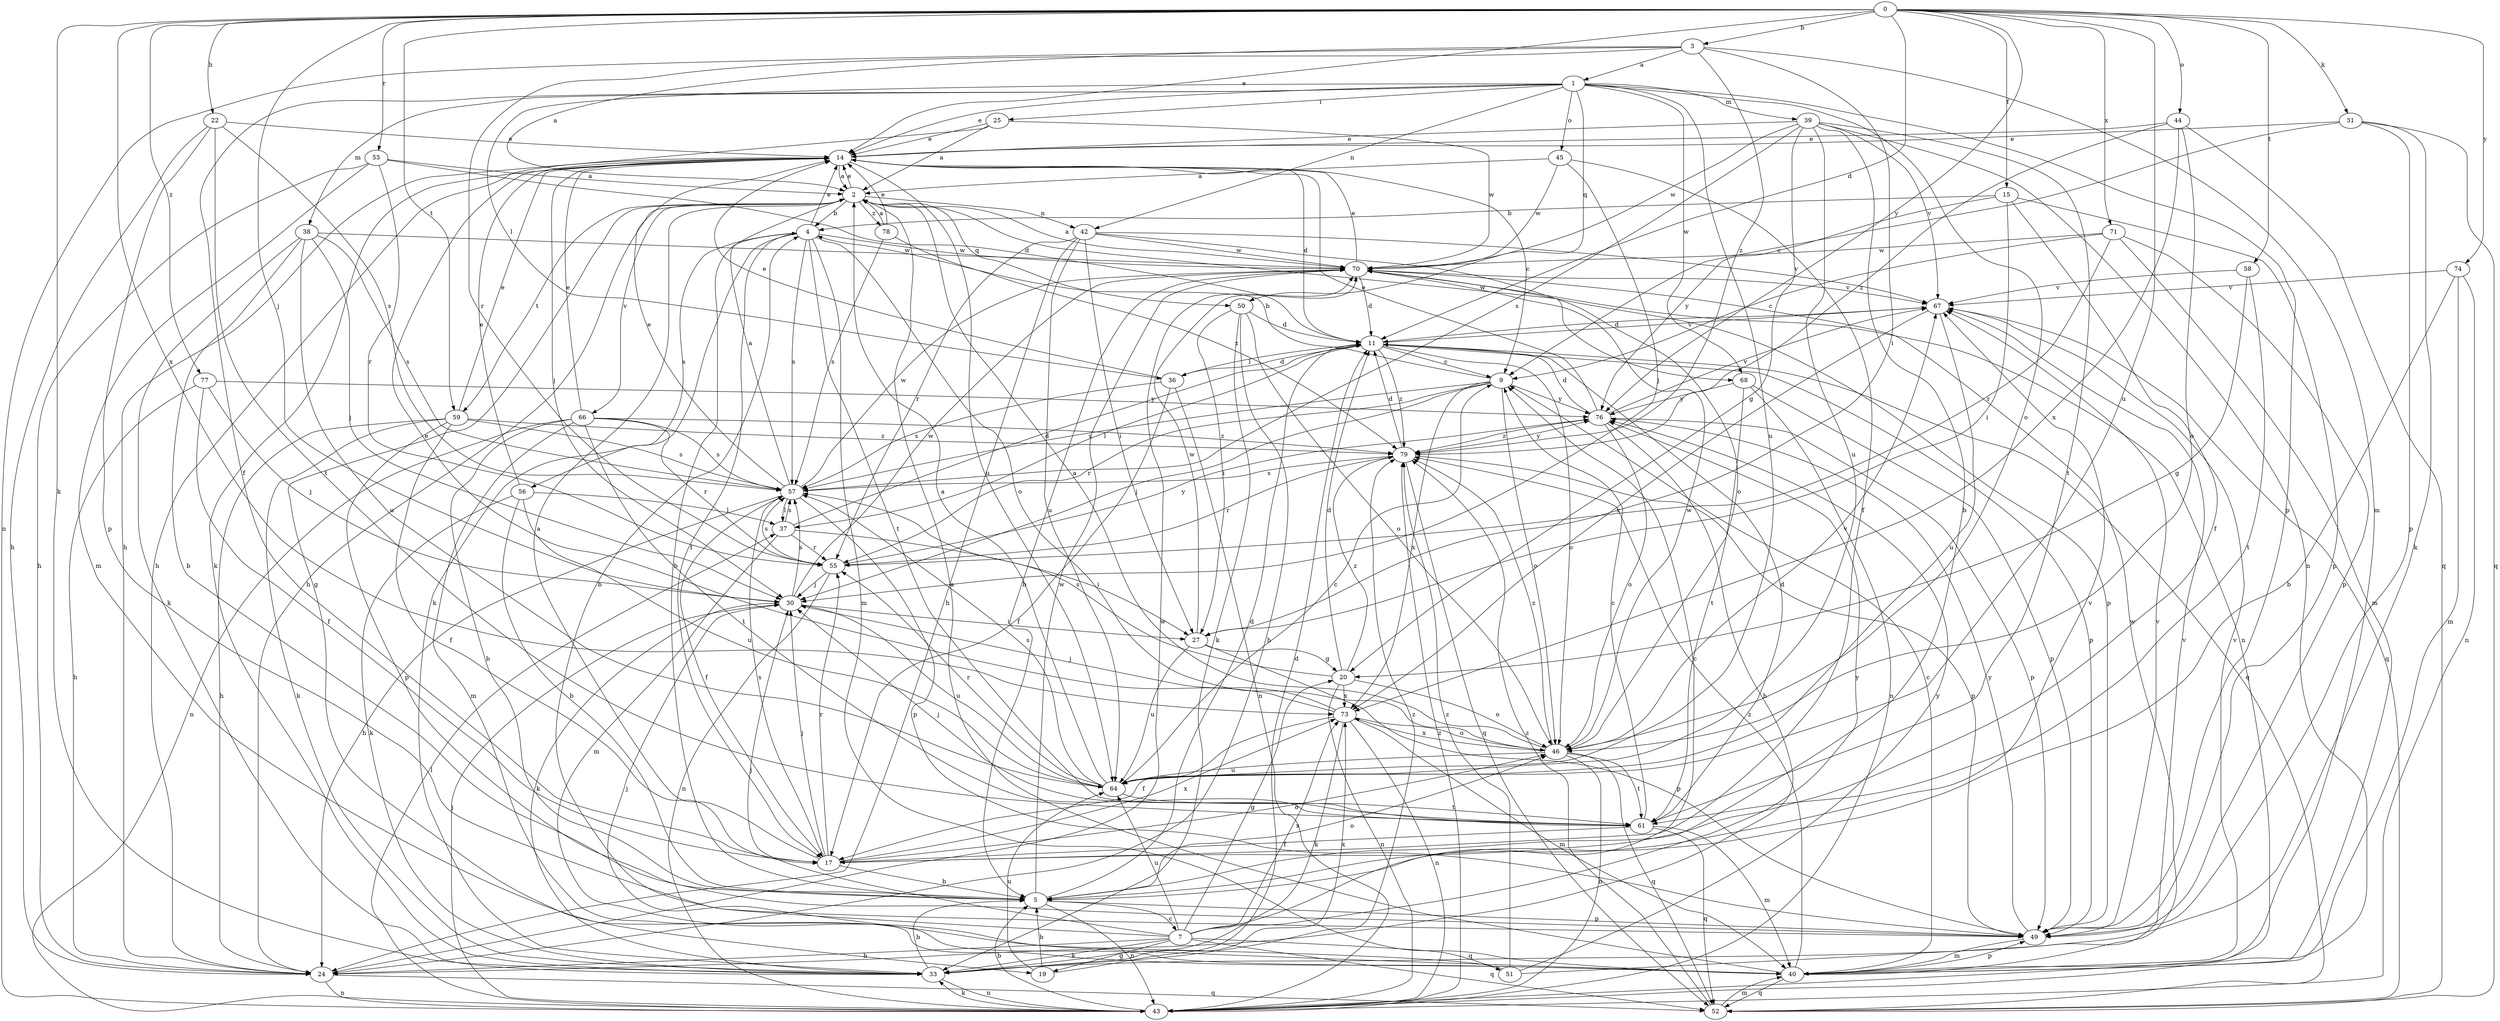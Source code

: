 strict digraph  {
0;
1;
2;
3;
4;
5;
7;
9;
11;
14;
15;
17;
19;
20;
22;
24;
25;
27;
30;
31;
33;
36;
37;
38;
39;
40;
42;
43;
44;
45;
46;
49;
50;
51;
52;
53;
55;
56;
57;
58;
59;
61;
64;
66;
67;
68;
70;
71;
73;
74;
76;
77;
78;
79;
0 -> 3  [label=b];
0 -> 11  [label=d];
0 -> 14  [label=e];
0 -> 15  [label=f];
0 -> 22  [label=h];
0 -> 30  [label=j];
0 -> 31  [label=k];
0 -> 33  [label=k];
0 -> 44  [label=o];
0 -> 53  [label=r];
0 -> 58  [label=t];
0 -> 59  [label=t];
0 -> 64  [label=u];
0 -> 71  [label=x];
0 -> 73  [label=x];
0 -> 74  [label=y];
0 -> 76  [label=y];
0 -> 77  [label=z];
1 -> 14  [label=e];
1 -> 17  [label=f];
1 -> 25  [label=i];
1 -> 36  [label=l];
1 -> 38  [label=m];
1 -> 39  [label=m];
1 -> 42  [label=n];
1 -> 45  [label=o];
1 -> 46  [label=o];
1 -> 49  [label=p];
1 -> 50  [label=q];
1 -> 64  [label=u];
1 -> 68  [label=w];
2 -> 4  [label=b];
2 -> 14  [label=e];
2 -> 19  [label=g];
2 -> 24  [label=h];
2 -> 42  [label=n];
2 -> 50  [label=q];
2 -> 59  [label=t];
2 -> 66  [label=v];
2 -> 68  [label=w];
2 -> 78  [label=z];
3 -> 1  [label=a];
3 -> 2  [label=a];
3 -> 27  [label=i];
3 -> 40  [label=m];
3 -> 43  [label=n];
3 -> 55  [label=r];
3 -> 79  [label=z];
4 -> 14  [label=e];
4 -> 17  [label=f];
4 -> 33  [label=k];
4 -> 40  [label=m];
4 -> 46  [label=o];
4 -> 56  [label=s];
4 -> 57  [label=s];
4 -> 61  [label=t];
4 -> 70  [label=w];
5 -> 4  [label=b];
5 -> 7  [label=c];
5 -> 11  [label=d];
5 -> 43  [label=n];
5 -> 46  [label=o];
5 -> 49  [label=p];
5 -> 67  [label=v];
5 -> 70  [label=w];
7 -> 4  [label=b];
7 -> 9  [label=c];
7 -> 19  [label=g];
7 -> 20  [label=g];
7 -> 24  [label=h];
7 -> 30  [label=j];
7 -> 33  [label=k];
7 -> 51  [label=q];
7 -> 52  [label=q];
7 -> 64  [label=u];
7 -> 73  [label=x];
7 -> 76  [label=y];
9 -> 4  [label=b];
9 -> 30  [label=j];
9 -> 46  [label=o];
9 -> 55  [label=r];
9 -> 57  [label=s];
9 -> 73  [label=x];
9 -> 76  [label=y];
11 -> 9  [label=c];
11 -> 36  [label=l];
11 -> 37  [label=l];
11 -> 46  [label=o];
11 -> 49  [label=p];
11 -> 52  [label=q];
11 -> 67  [label=v];
11 -> 79  [label=z];
14 -> 2  [label=a];
14 -> 9  [label=c];
14 -> 11  [label=d];
14 -> 24  [label=h];
14 -> 30  [label=j];
14 -> 33  [label=k];
14 -> 64  [label=u];
15 -> 4  [label=b];
15 -> 17  [label=f];
15 -> 27  [label=i];
15 -> 49  [label=p];
15 -> 76  [label=y];
17 -> 2  [label=a];
17 -> 5  [label=b];
17 -> 30  [label=j];
17 -> 46  [label=o];
17 -> 55  [label=r];
17 -> 57  [label=s];
17 -> 73  [label=x];
19 -> 5  [label=b];
19 -> 11  [label=d];
19 -> 64  [label=u];
20 -> 11  [label=d];
20 -> 43  [label=n];
20 -> 46  [label=o];
20 -> 57  [label=s];
20 -> 73  [label=x];
20 -> 79  [label=z];
22 -> 14  [label=e];
22 -> 24  [label=h];
22 -> 49  [label=p];
22 -> 57  [label=s];
22 -> 61  [label=t];
24 -> 43  [label=n];
24 -> 52  [label=q];
24 -> 70  [label=w];
25 -> 2  [label=a];
25 -> 14  [label=e];
25 -> 24  [label=h];
25 -> 70  [label=w];
27 -> 20  [label=g];
27 -> 49  [label=p];
27 -> 64  [label=u];
27 -> 70  [label=w];
30 -> 27  [label=i];
30 -> 33  [label=k];
30 -> 57  [label=s];
30 -> 64  [label=u];
30 -> 70  [label=w];
31 -> 9  [label=c];
31 -> 14  [label=e];
31 -> 33  [label=k];
31 -> 49  [label=p];
31 -> 52  [label=q];
33 -> 5  [label=b];
33 -> 43  [label=n];
33 -> 73  [label=x];
33 -> 79  [label=z];
36 -> 11  [label=d];
36 -> 14  [label=e];
36 -> 17  [label=f];
36 -> 43  [label=n];
36 -> 57  [label=s];
37 -> 11  [label=d];
37 -> 27  [label=i];
37 -> 40  [label=m];
37 -> 55  [label=r];
37 -> 57  [label=s];
38 -> 5  [label=b];
38 -> 30  [label=j];
38 -> 33  [label=k];
38 -> 57  [label=s];
38 -> 64  [label=u];
38 -> 70  [label=w];
39 -> 5  [label=b];
39 -> 14  [label=e];
39 -> 20  [label=g];
39 -> 43  [label=n];
39 -> 57  [label=s];
39 -> 61  [label=t];
39 -> 64  [label=u];
39 -> 67  [label=v];
39 -> 70  [label=w];
40 -> 2  [label=a];
40 -> 9  [label=c];
40 -> 49  [label=p];
40 -> 52  [label=q];
40 -> 67  [label=v];
40 -> 70  [label=w];
40 -> 79  [label=z];
42 -> 24  [label=h];
42 -> 27  [label=i];
42 -> 46  [label=o];
42 -> 55  [label=r];
42 -> 64  [label=u];
42 -> 67  [label=v];
42 -> 70  [label=w];
43 -> 5  [label=b];
43 -> 30  [label=j];
43 -> 33  [label=k];
43 -> 37  [label=l];
43 -> 79  [label=z];
44 -> 14  [label=e];
44 -> 46  [label=o];
44 -> 52  [label=q];
44 -> 73  [label=x];
44 -> 79  [label=z];
45 -> 2  [label=a];
45 -> 17  [label=f];
45 -> 30  [label=j];
45 -> 70  [label=w];
46 -> 2  [label=a];
46 -> 43  [label=n];
46 -> 52  [label=q];
46 -> 61  [label=t];
46 -> 64  [label=u];
46 -> 67  [label=v];
46 -> 70  [label=w];
46 -> 73  [label=x];
46 -> 79  [label=z];
49 -> 40  [label=m];
49 -> 67  [label=v];
49 -> 76  [label=y];
50 -> 11  [label=d];
50 -> 24  [label=h];
50 -> 27  [label=i];
50 -> 33  [label=k];
50 -> 46  [label=o];
51 -> 30  [label=j];
51 -> 67  [label=v];
51 -> 76  [label=y];
51 -> 79  [label=z];
52 -> 40  [label=m];
52 -> 79  [label=z];
53 -> 2  [label=a];
53 -> 11  [label=d];
53 -> 24  [label=h];
53 -> 40  [label=m];
53 -> 55  [label=r];
55 -> 30  [label=j];
55 -> 43  [label=n];
55 -> 57  [label=s];
55 -> 76  [label=y];
56 -> 5  [label=b];
56 -> 14  [label=e];
56 -> 33  [label=k];
56 -> 37  [label=l];
56 -> 64  [label=u];
57 -> 2  [label=a];
57 -> 14  [label=e];
57 -> 17  [label=f];
57 -> 24  [label=h];
57 -> 37  [label=l];
57 -> 49  [label=p];
57 -> 70  [label=w];
58 -> 20  [label=g];
58 -> 61  [label=t];
58 -> 67  [label=v];
59 -> 14  [label=e];
59 -> 17  [label=f];
59 -> 24  [label=h];
59 -> 33  [label=k];
59 -> 49  [label=p];
59 -> 57  [label=s];
59 -> 79  [label=z];
61 -> 9  [label=c];
61 -> 11  [label=d];
61 -> 17  [label=f];
61 -> 30  [label=j];
61 -> 40  [label=m];
61 -> 52  [label=q];
64 -> 2  [label=a];
64 -> 9  [label=c];
64 -> 55  [label=r];
64 -> 57  [label=s];
64 -> 61  [label=t];
66 -> 5  [label=b];
66 -> 14  [label=e];
66 -> 40  [label=m];
66 -> 43  [label=n];
66 -> 55  [label=r];
66 -> 57  [label=s];
66 -> 61  [label=t];
66 -> 79  [label=z];
67 -> 11  [label=d];
67 -> 52  [label=q];
67 -> 64  [label=u];
67 -> 73  [label=x];
68 -> 43  [label=n];
68 -> 49  [label=p];
68 -> 61  [label=t];
68 -> 76  [label=y];
70 -> 2  [label=a];
70 -> 5  [label=b];
70 -> 11  [label=d];
70 -> 14  [label=e];
70 -> 43  [label=n];
70 -> 49  [label=p];
70 -> 67  [label=v];
71 -> 9  [label=c];
71 -> 40  [label=m];
71 -> 49  [label=p];
71 -> 55  [label=r];
71 -> 70  [label=w];
73 -> 14  [label=e];
73 -> 17  [label=f];
73 -> 30  [label=j];
73 -> 33  [label=k];
73 -> 40  [label=m];
73 -> 43  [label=n];
73 -> 46  [label=o];
74 -> 5  [label=b];
74 -> 40  [label=m];
74 -> 43  [label=n];
74 -> 67  [label=v];
76 -> 11  [label=d];
76 -> 14  [label=e];
76 -> 24  [label=h];
76 -> 46  [label=o];
76 -> 49  [label=p];
76 -> 67  [label=v];
76 -> 79  [label=z];
77 -> 17  [label=f];
77 -> 24  [label=h];
77 -> 30  [label=j];
77 -> 76  [label=y];
78 -> 2  [label=a];
78 -> 14  [label=e];
78 -> 57  [label=s];
78 -> 79  [label=z];
79 -> 11  [label=d];
79 -> 49  [label=p];
79 -> 52  [label=q];
79 -> 55  [label=r];
79 -> 57  [label=s];
79 -> 76  [label=y];
}
